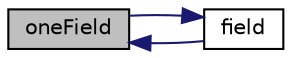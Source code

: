 digraph "oneField"
{
  bgcolor="transparent";
  edge [fontname="Helvetica",fontsize="10",labelfontname="Helvetica",labelfontsize="10"];
  node [fontname="Helvetica",fontsize="10",shape=record];
  rankdir="LR";
  Node1 [label="oneField",height=0.2,width=0.4,color="black", fillcolor="grey75", style="filled", fontcolor="black"];
  Node1 -> Node2 [dir="back",color="midnightblue",fontsize="10",style="solid",fontname="Helvetica"];
  Node2 [label="field",height=0.2,width=0.4,color="black",URL="$a01754.html#a90b2410a27092cda408590eaa3b57f8c"];
  Node2 -> Node1 [dir="back",color="midnightblue",fontsize="10",style="solid",fontname="Helvetica"];
}

